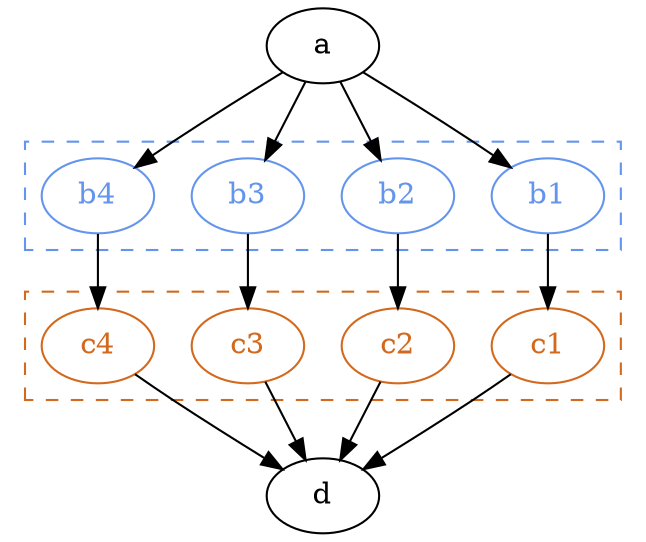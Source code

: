 digraph {
    bgcolor = none

    subgraph cluster_1 {
        style = dashed
        color = cornflowerblue
        fontcolor = cornflowerblue

        node [color = cornflowerblue, fontcolor = cornflowerblue]

        b1
        b2
        b3
        b4
    }

    subgraph cluster_2 {
        style = dashed
        color = chocolate
        fontcolor = chocolate

        node [color = chocolate, fontcolor = chocolate]

        c1
        c2
        c3
        c4
    }

    a -> b1 -> c1 -> d
    a -> b2 -> c2 -> d
    a -> b3 -> c3 -> d
    a -> b4 -> c4 -> d
}
